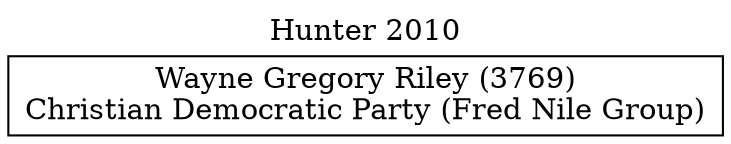 // House preference flow
digraph "Wayne Gregory Riley (3769)_Hunter_2010" {
	graph [label="Hunter 2010" labelloc=t mclimit=10]
	node [shape=box]
	"Wayne Gregory Riley (3769)" [label="Wayne Gregory Riley (3769)
Christian Democratic Party (Fred Nile Group)"]
}
